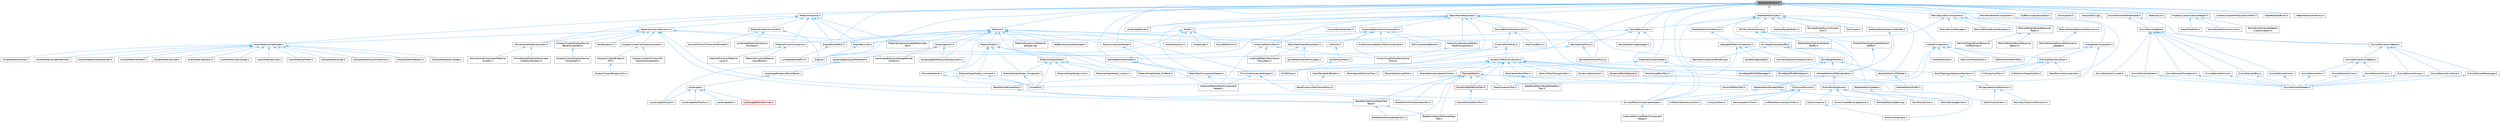 digraph "MaterialInterface.h"
{
 // INTERACTIVE_SVG=YES
 // LATEX_PDF_SIZE
  bgcolor="transparent";
  edge [fontname=Helvetica,fontsize=10,labelfontname=Helvetica,labelfontsize=10];
  node [fontname=Helvetica,fontsize=10,shape=box,height=0.2,width=0.4];
  Node1 [id="Node000001",label="MaterialInterface.h",height=0.2,width=0.4,color="gray40", fillcolor="grey60", style="filled", fontcolor="black",tooltip=" "];
  Node1 -> Node2 [id="edge1_Node000001_Node000002",dir="back",color="steelblue1",style="solid",tooltip=" "];
  Node2 [id="Node000002",label="AudioMaterialSlateTypes.h",height=0.2,width=0.4,color="grey40", fillcolor="white", style="filled",URL="$d3/d2d/AudioMaterialSlateTypes_8h.html",tooltip=" "];
  Node2 -> Node3 [id="edge2_Node000002_Node000003",dir="back",color="steelblue1",style="solid",tooltip=" "];
  Node3 [id="Node000003",label="AudioMaterialButton.h",height=0.2,width=0.4,color="grey40", fillcolor="white", style="filled",URL="$de/dca/AudioMaterialButton_8h.html",tooltip=" "];
  Node2 -> Node4 [id="edge3_Node000002_Node000004",dir="back",color="steelblue1",style="solid",tooltip=" "];
  Node4 [id="Node000004",label="AudioMaterialEnvelope.h",height=0.2,width=0.4,color="grey40", fillcolor="white", style="filled",URL="$d8/d42/AudioMaterialEnvelope_8h.html",tooltip=" "];
  Node2 -> Node5 [id="edge4_Node000002_Node000005",dir="back",color="steelblue1",style="solid",tooltip=" "];
  Node5 [id="Node000005",label="AudioMaterialKnob.h",height=0.2,width=0.4,color="grey40", fillcolor="white", style="filled",URL="$d1/d59/AudioMaterialKnob_8h.html",tooltip=" "];
  Node2 -> Node6 [id="edge5_Node000002_Node000006",dir="back",color="steelblue1",style="solid",tooltip=" "];
  Node6 [id="Node000006",label="AudioMaterialMeter.h",height=0.2,width=0.4,color="grey40", fillcolor="white", style="filled",URL="$d7/dc3/AudioMaterialMeter_8h.html",tooltip=" "];
  Node2 -> Node7 [id="edge6_Node000002_Node000007",dir="back",color="steelblue1",style="solid",tooltip=" "];
  Node7 [id="Node000007",label="AudioMaterialSlider.h",height=0.2,width=0.4,color="grey40", fillcolor="white", style="filled",URL="$de/db4/AudioMaterialSlider_8h.html",tooltip=" "];
  Node2 -> Node8 [id="edge7_Node000002_Node000008",dir="back",color="steelblue1",style="solid",tooltip=" "];
  Node8 [id="Node000008",label="AudioMaterialStyleContainers.h",height=0.2,width=0.4,color="grey40", fillcolor="white", style="filled",URL="$d2/d4e/AudioMaterialStyleContainers_8h.html",tooltip=" "];
  Node2 -> Node9 [id="edge8_Node000002_Node000009",dir="back",color="steelblue1",style="solid",tooltip=" "];
  Node9 [id="Node000009",label="SAudioMaterialButton.h",height=0.2,width=0.4,color="grey40", fillcolor="white", style="filled",URL="$d5/df6/SAudioMaterialButton_8h.html",tooltip=" "];
  Node2 -> Node10 [id="edge9_Node000002_Node000010",dir="back",color="steelblue1",style="solid",tooltip=" "];
  Node10 [id="Node000010",label="SAudioMaterialEnvelope.h",height=0.2,width=0.4,color="grey40", fillcolor="white", style="filled",URL="$d5/d2b/SAudioMaterialEnvelope_8h.html",tooltip=" "];
  Node2 -> Node11 [id="edge10_Node000002_Node000011",dir="back",color="steelblue1",style="solid",tooltip=" "];
  Node11 [id="Node000011",label="SAudioMaterialKnob.h",height=0.2,width=0.4,color="grey40", fillcolor="white", style="filled",URL="$d5/d68/SAudioMaterialKnob_8h.html",tooltip=" "];
  Node2 -> Node12 [id="edge11_Node000002_Node000012",dir="back",color="steelblue1",style="solid",tooltip=" "];
  Node12 [id="Node000012",label="SAudioMaterialLabeledKnob.h",height=0.2,width=0.4,color="grey40", fillcolor="white", style="filled",URL="$de/d2d/SAudioMaterialLabeledKnob_8h.html",tooltip=" "];
  Node2 -> Node13 [id="edge12_Node000002_Node000013",dir="back",color="steelblue1",style="solid",tooltip=" "];
  Node13 [id="Node000013",label="SAudioMaterialLabeledSlider.h",height=0.2,width=0.4,color="grey40", fillcolor="white", style="filled",URL="$d7/df2/SAudioMaterialLabeledSlider_8h.html",tooltip=" "];
  Node2 -> Node14 [id="edge13_Node000002_Node000014",dir="back",color="steelblue1",style="solid",tooltip=" "];
  Node14 [id="Node000014",label="SAudioMaterialMeter.h",height=0.2,width=0.4,color="grey40", fillcolor="white", style="filled",URL="$d9/da6/SAudioMaterialMeter_8h.html",tooltip=" "];
  Node2 -> Node15 [id="edge14_Node000002_Node000015",dir="back",color="steelblue1",style="solid",tooltip=" "];
  Node15 [id="Node000015",label="SAudioMaterialSlider.h",height=0.2,width=0.4,color="grey40", fillcolor="white", style="filled",URL="$d1/d37/SAudioMaterialSlider_8h.html",tooltip=" "];
  Node1 -> Node16 [id="edge15_Node000001_Node000016",dir="back",color="steelblue1",style="solid",tooltip=" "];
  Node16 [id="Node000016",label="BufferVisualizationData.h",height=0.2,width=0.4,color="grey40", fillcolor="white", style="filled",URL="$df/df1/BufferVisualizationData_8h.html",tooltip=" "];
  Node1 -> Node17 [id="edge16_Node000001_Node000017",dir="back",color="steelblue1",style="solid",tooltip=" "];
  Node17 [id="Node000017",label="Engine.h",height=0.2,width=0.4,color="grey40", fillcolor="white", style="filled",URL="$d1/d34/Public_2Engine_8h.html",tooltip=" "];
  Node1 -> Node18 [id="edge17_Node000001_Node000018",dir="back",color="steelblue1",style="solid",tooltip=" "];
  Node18 [id="Node000018",label="EngineSharedPCH.h",height=0.2,width=0.4,color="grey40", fillcolor="white", style="filled",URL="$dc/dbb/EngineSharedPCH_8h.html",tooltip=" "];
  Node18 -> Node19 [id="edge18_Node000018_Node000019",dir="back",color="steelblue1",style="solid",tooltip=" "];
  Node19 [id="Node000019",label="UnrealEdSharedPCH.h",height=0.2,width=0.4,color="grey40", fillcolor="white", style="filled",URL="$d1/de6/UnrealEdSharedPCH_8h.html",tooltip=" "];
  Node1 -> Node20 [id="edge19_Node000001_Node000020",dir="back",color="steelblue1",style="solid",tooltip=" "];
  Node20 [id="Node000020",label="FbxImporter.h",height=0.2,width=0.4,color="grey40", fillcolor="white", style="filled",URL="$d4/dfb/FbxImporter_8h.html",tooltip=" "];
  Node1 -> Node21 [id="edge20_Node000001_Node000021",dir="back",color="steelblue1",style="solid",tooltip=" "];
  Node21 [id="Node000021",label="FractureTool.cpp",height=0.2,width=0.4,color="grey40", fillcolor="white", style="filled",URL="$dc/d9a/FractureTool_8cpp.html",tooltip=" "];
  Node1 -> Node22 [id="edge21_Node000001_Node000022",dir="back",color="steelblue1",style="solid",tooltip=" "];
  Node22 [id="Node000022",label="GizmoElementRenderState.h",height=0.2,width=0.4,color="grey40", fillcolor="white", style="filled",URL="$dd/def/GizmoElementRenderState_8h.html",tooltip=" "];
  Node22 -> Node23 [id="edge22_Node000022_Node000023",dir="back",color="steelblue1",style="solid",tooltip=" "];
  Node23 [id="Node000023",label="GizmoElementBase.h",height=0.2,width=0.4,color="grey40", fillcolor="white", style="filled",URL="$d5/d19/GizmoElementBase_8h.html",tooltip=" "];
  Node23 -> Node24 [id="edge23_Node000023_Node000024",dir="back",color="steelblue1",style="solid",tooltip=" "];
  Node24 [id="Node000024",label="GizmoElementArrow.h",height=0.2,width=0.4,color="grey40", fillcolor="white", style="filled",URL="$df/d5b/GizmoElementArrow_8h.html",tooltip=" "];
  Node24 -> Node25 [id="edge24_Node000024_Node000025",dir="back",color="steelblue1",style="solid",tooltip=" "];
  Node25 [id="Node000025",label="GizmoElementShapes.h",height=0.2,width=0.4,color="grey40", fillcolor="white", style="filled",URL="$d9/d54/GizmoElementShapes_8h.html",tooltip=" "];
  Node23 -> Node26 [id="edge25_Node000023_Node000026",dir="back",color="steelblue1",style="solid",tooltip=" "];
  Node26 [id="Node000026",label="GizmoElementBox.h",height=0.2,width=0.4,color="grey40", fillcolor="white", style="filled",URL="$d6/d7f/GizmoElementBox_8h.html",tooltip=" "];
  Node26 -> Node25 [id="edge26_Node000026_Node000025",dir="back",color="steelblue1",style="solid",tooltip=" "];
  Node23 -> Node27 [id="edge27_Node000023_Node000027",dir="back",color="steelblue1",style="solid",tooltip=" "];
  Node27 [id="Node000027",label="GizmoElementCone.h",height=0.2,width=0.4,color="grey40", fillcolor="white", style="filled",URL="$dc/dca/GizmoElementCone_8h.html",tooltip=" "];
  Node27 -> Node25 [id="edge28_Node000027_Node000025",dir="back",color="steelblue1",style="solid",tooltip=" "];
  Node23 -> Node28 [id="edge29_Node000023_Node000028",dir="back",color="steelblue1",style="solid",tooltip=" "];
  Node28 [id="Node000028",label="GizmoElementCylinder.h",height=0.2,width=0.4,color="grey40", fillcolor="white", style="filled",URL="$da/dff/GizmoElementCylinder_8h.html",tooltip=" "];
  Node28 -> Node25 [id="edge30_Node000028_Node000025",dir="back",color="steelblue1",style="solid",tooltip=" "];
  Node23 -> Node29 [id="edge31_Node000023_Node000029",dir="back",color="steelblue1",style="solid",tooltip=" "];
  Node29 [id="Node000029",label="GizmoElementLineBase.h",height=0.2,width=0.4,color="grey40", fillcolor="white", style="filled",URL="$d4/d1b/GizmoElementLineBase_8h.html",tooltip=" "];
  Node29 -> Node30 [id="edge32_Node000029_Node000030",dir="back",color="steelblue1",style="solid",tooltip=" "];
  Node30 [id="Node000030",label="GizmoElementCircleBase.h",height=0.2,width=0.4,color="grey40", fillcolor="white", style="filled",URL="$d5/d29/GizmoElementCircleBase_8h.html",tooltip=" "];
  Node30 -> Node31 [id="edge33_Node000030_Node000031",dir="back",color="steelblue1",style="solid",tooltip=" "];
  Node31 [id="Node000031",label="GizmoElementArc.h",height=0.2,width=0.4,color="grey40", fillcolor="white", style="filled",URL="$dc/dda/GizmoElementArc_8h.html",tooltip=" "];
  Node31 -> Node25 [id="edge34_Node000031_Node000025",dir="back",color="steelblue1",style="solid",tooltip=" "];
  Node30 -> Node32 [id="edge35_Node000030_Node000032",dir="back",color="steelblue1",style="solid",tooltip=" "];
  Node32 [id="Node000032",label="GizmoElementCircle.h",height=0.2,width=0.4,color="grey40", fillcolor="white", style="filled",URL="$dd/dd8/GizmoElementCircle_8h.html",tooltip=" "];
  Node32 -> Node25 [id="edge36_Node000032_Node000025",dir="back",color="steelblue1",style="solid",tooltip=" "];
  Node30 -> Node33 [id="edge37_Node000030_Node000033",dir="back",color="steelblue1",style="solid",tooltip=" "];
  Node33 [id="Node000033",label="GizmoElementTorus.h",height=0.2,width=0.4,color="grey40", fillcolor="white", style="filled",URL="$df/d72/GizmoElementTorus_8h.html",tooltip=" "];
  Node33 -> Node25 [id="edge38_Node000033_Node000025",dir="back",color="steelblue1",style="solid",tooltip=" "];
  Node29 -> Node34 [id="edge39_Node000029_Node000034",dir="back",color="steelblue1",style="solid",tooltip=" "];
  Node34 [id="Node000034",label="GizmoElementGroup.h",height=0.2,width=0.4,color="grey40", fillcolor="white", style="filled",URL="$df/d24/GizmoElementGroup_8h.html",tooltip=" "];
  Node34 -> Node25 [id="edge40_Node000034_Node000025",dir="back",color="steelblue1",style="solid",tooltip=" "];
  Node29 -> Node35 [id="edge41_Node000029_Node000035",dir="back",color="steelblue1",style="solid",tooltip=" "];
  Node35 [id="Node000035",label="GizmoElementLineStrip.h",height=0.2,width=0.4,color="grey40", fillcolor="white", style="filled",URL="$d8/dca/GizmoElementLineStrip_8h.html",tooltip=" "];
  Node35 -> Node25 [id="edge42_Node000035_Node000025",dir="back",color="steelblue1",style="solid",tooltip=" "];
  Node29 -> Node36 [id="edge43_Node000029_Node000036",dir="back",color="steelblue1",style="solid",tooltip=" "];
  Node36 [id="Node000036",label="GizmoElementRectangle.h",height=0.2,width=0.4,color="grey40", fillcolor="white", style="filled",URL="$de/d3f/GizmoElementRectangle_8h.html",tooltip=" "];
  Node36 -> Node25 [id="edge44_Node000036_Node000025",dir="back",color="steelblue1",style="solid",tooltip=" "];
  Node23 -> Node37 [id="edge45_Node000023_Node000037",dir="back",color="steelblue1",style="solid",tooltip=" "];
  Node37 [id="Node000037",label="GizmoElementSphere.h",height=0.2,width=0.4,color="grey40", fillcolor="white", style="filled",URL="$df/d53/GizmoElementSphere_8h.html",tooltip=" "];
  Node37 -> Node25 [id="edge46_Node000037_Node000025",dir="back",color="steelblue1",style="solid",tooltip=" "];
  Node23 -> Node38 [id="edge47_Node000023_Node000038",dir="back",color="steelblue1",style="solid",tooltip=" "];
  Node38 [id="Node000038",label="GizmoElementTriangleList.h",height=0.2,width=0.4,color="grey40", fillcolor="white", style="filled",URL="$dc/dc3/GizmoElementTriangleList_8h.html",tooltip=" "];
  Node38 -> Node25 [id="edge48_Node000038_Node000025",dir="back",color="steelblue1",style="solid",tooltip=" "];
  Node22 -> Node29 [id="edge49_Node000022_Node000029",dir="back",color="steelblue1",style="solid",tooltip=" "];
  Node1 -> Node39 [id="edge50_Node000001_Node000039",dir="back",color="steelblue1",style="solid",tooltip=" "];
  Node39 [id="Node000039",label="LandscapeRender.h",height=0.2,width=0.4,color="grey40", fillcolor="white", style="filled",URL="$df/d67/LandscapeRender_8h.html",tooltip=" "];
  Node1 -> Node40 [id="edge51_Node000001_Node000040",dir="back",color="steelblue1",style="solid",tooltip=" "];
  Node40 [id="Node000040",label="LineSetComponent.h",height=0.2,width=0.4,color="grey40", fillcolor="white", style="filled",URL="$d7/d6b/LineSetComponent_8h.html",tooltip=" "];
  Node40 -> Node41 [id="edge52_Node000040_Node000041",dir="back",color="steelblue1",style="solid",tooltip=" "];
  Node41 [id="Node000041",label="CSGMeshesTool.h",height=0.2,width=0.4,color="grey40", fillcolor="white", style="filled",URL="$db/dd1/CSGMeshesTool_8h.html",tooltip=" "];
  Node40 -> Node42 [id="edge53_Node000040_Node000042",dir="back",color="steelblue1",style="solid",tooltip=" "];
  Node42 [id="Node000042",label="CutMeshWithMeshTool.h",height=0.2,width=0.4,color="grey40", fillcolor="white", style="filled",URL="$d2/d2c/CutMeshWithMeshTool_8h.html",tooltip=" "];
  Node40 -> Node43 [id="edge54_Node000040_Node000043",dir="back",color="steelblue1",style="solid",tooltip=" "];
  Node43 [id="Node000043",label="MeshInspectorTool.h",height=0.2,width=0.4,color="grey40", fillcolor="white", style="filled",URL="$de/da1/MeshInspectorTool_8h.html",tooltip=" "];
  Node40 -> Node44 [id="edge55_Node000040_Node000044",dir="back",color="steelblue1",style="solid",tooltip=" "];
  Node44 [id="Node000044",label="PreviewGeometryActor.h",height=0.2,width=0.4,color="grey40", fillcolor="white", style="filled",URL="$d3/d38/PreviewGeometryActor_8h.html",tooltip=" "];
  Node44 -> Node45 [id="edge56_Node000044_Node000045",dir="back",color="steelblue1",style="solid",tooltip=" "];
  Node45 [id="Node000045",label="MeshElementsVisualizer.h",height=0.2,width=0.4,color="grey40", fillcolor="white", style="filled",URL="$d9/d01/MeshElementsVisualizer_8h.html",tooltip=" "];
  Node44 -> Node46 [id="edge57_Node000044_Node000046",dir="back",color="steelblue1",style="solid",tooltip=" "];
  Node46 [id="Node000046",label="MeshTopologySelectionMechanic.h",height=0.2,width=0.4,color="grey40", fillcolor="white", style="filled",URL="$d5/d15/MeshTopologySelectionMechanic_8h.html",tooltip=" "];
  Node46 -> Node47 [id="edge58_Node000046_Node000047",dir="back",color="steelblue1",style="solid",tooltip=" "];
  Node47 [id="Node000047",label="PolygonSelectionMechanic.h",height=0.2,width=0.4,color="grey40", fillcolor="white", style="filled",URL="$da/dff/PolygonSelectionMechanic_8h.html",tooltip=" "];
  Node47 -> Node48 [id="edge59_Node000047_Node000048",dir="back",color="steelblue1",style="solid",tooltip=" "];
  Node48 [id="Node000048",label="BoundarySelectionMechanic.h",height=0.2,width=0.4,color="grey40", fillcolor="white", style="filled",URL="$d8/dd6/BoundarySelectionMechanic_8h.html",tooltip=" "];
  Node47 -> Node49 [id="edge60_Node000047_Node000049",dir="back",color="steelblue1",style="solid",tooltip=" "];
  Node49 [id="Node000049",label="EditUVIslandsTool.h",height=0.2,width=0.4,color="grey40", fillcolor="white", style="filled",URL="$d0/de4/EditUVIslandsTool_8h.html",tooltip=" "];
  Node44 -> Node50 [id="edge61_Node000044_Node000050",dir="back",color="steelblue1",style="solid",tooltip=" "];
  Node50 [id="Node000050",label="UVEditorUVSnapshotTool.h",height=0.2,width=0.4,color="grey40", fillcolor="white", style="filled",URL="$d4/dd6/UVEditorUVSnapshotTool_8h.html",tooltip=" "];
  Node44 -> Node51 [id="edge62_Node000044_Node000051",dir="back",color="steelblue1",style="solid",tooltip=" "];
  Node51 [id="Node000051",label="UVProjectionTool.h",height=0.2,width=0.4,color="grey40", fillcolor="white", style="filled",URL="$d5/d4f/UVProjectionTool_8h.html",tooltip=" "];
  Node40 -> Node52 [id="edge63_Node000040_Node000052",dir="back",color="steelblue1",style="solid",tooltip=" "];
  Node52 [id="Node000052",label="SelfUnionMeshesTool.h",height=0.2,width=0.4,color="grey40", fillcolor="white", style="filled",URL="$dc/dad/SelfUnionMeshesTool_8h.html",tooltip=" "];
  Node40 -> Node53 [id="edge64_Node000040_Node000053",dir="back",color="steelblue1",style="solid",tooltip=" "];
  Node53 [id="Node000053",label="VolumeToMeshTool.h",height=0.2,width=0.4,color="grey40", fillcolor="white", style="filled",URL="$de/d64/VolumeToMeshTool_8h.html",tooltip=" "];
  Node1 -> Node54 [id="edge65_Node000001_Node000054",dir="back",color="steelblue1",style="solid",tooltip=" "];
  Node54 [id="Node000054",label="Material.h",height=0.2,width=0.4,color="grey40", fillcolor="white", style="filled",URL="$df/d12/Material_8h.html",tooltip=" "];
  Node54 -> Node55 [id="edge66_Node000054_Node000055",dir="back",color="steelblue1",style="solid",tooltip=" "];
  Node55 [id="Node000055",label="EngineMinimal.h",height=0.2,width=0.4,color="grey40", fillcolor="white", style="filled",URL="$d0/d2c/EngineMinimal_8h.html",tooltip=" "];
  Node55 -> Node17 [id="edge67_Node000055_Node000017",dir="back",color="steelblue1",style="solid",tooltip=" "];
  Node54 -> Node18 [id="edge68_Node000054_Node000018",dir="back",color="steelblue1",style="solid",tooltip=" "];
  Node54 -> Node56 [id="edge69_Node000054_Node000056",dir="back",color="steelblue1",style="solid",tooltip=" "];
  Node56 [id="Node000056",label="InstancedStaticMesh.h",height=0.2,width=0.4,color="grey40", fillcolor="white", style="filled",URL="$dd/d89/InstancedStaticMesh_8h.html",tooltip=" "];
  Node56 -> Node57 [id="edge70_Node000056_Node000057",dir="back",color="steelblue1",style="solid",tooltip=" "];
  Node57 [id="Node000057",label="HierarchicalStaticMeshScene\lProxy.h",height=0.2,width=0.4,color="grey40", fillcolor="white", style="filled",URL="$d3/d4d/HierarchicalStaticMeshSceneProxy_8h.html",tooltip=" "];
  Node56 -> Node58 [id="edge71_Node000056_Node000058",dir="back",color="steelblue1",style="solid",tooltip=" "];
  Node58 [id="Node000058",label="InstancedStaticMeshComponent\lHelper.h",height=0.2,width=0.4,color="grey40", fillcolor="white", style="filled",URL="$dc/dc7/InstancedStaticMeshComponentHelper_8h.html",tooltip=" "];
  Node56 -> Node59 [id="edge72_Node000056_Node000059",dir="back",color="steelblue1",style="solid",tooltip=" "];
  Node59 [id="Node000059",label="InstancedStaticMeshScene\lProxyDesc.h",height=0.2,width=0.4,color="grey40", fillcolor="white", style="filled",URL="$db/dcf/InstancedStaticMeshSceneProxyDesc_8h.html",tooltip=" "];
  Node54 -> Node60 [id="edge73_Node000054_Node000060",dir="back",color="steelblue1",style="solid",tooltip=" "];
  Node60 [id="Node000060",label="LandscapeEditResourcesSubsystem.h",height=0.2,width=0.4,color="grey40", fillcolor="white", style="filled",URL="$db/d28/LandscapeEditResourcesSubsystem_8h.html",tooltip=" "];
  Node54 -> Node61 [id="edge74_Node000054_Node000061",dir="back",color="steelblue1",style="solid",tooltip=" "];
  Node61 [id="Node000061",label="LandscapeUtils.h",height=0.2,width=0.4,color="grey40", fillcolor="white", style="filled",URL="$d0/dc0/LandscapeUtils_8h.html",tooltip=" "];
  Node61 -> Node62 [id="edge75_Node000061_Node000062",dir="back",color="steelblue1",style="solid",tooltip=" "];
  Node62 [id="Node000062",label="LandscapeEditLayerMergeRender\lContext.h",height=0.2,width=0.4,color="grey40", fillcolor="white", style="filled",URL="$d1/d40/LandscapeEditLayerMergeRenderContext_8h.html",tooltip=" "];
  Node61 -> Node63 [id="edge76_Node000061_Node000063",dir="back",color="steelblue1",style="solid",tooltip=" "];
  Node63 [id="Node000063",label="LandscapeEditLayerRenderer.h",height=0.2,width=0.4,color="grey40", fillcolor="white", style="filled",URL="$d4/ddf/LandscapeEditLayerRenderer_8h.html",tooltip=" "];
  Node63 -> Node64 [id="edge77_Node000063_Node000064",dir="back",color="steelblue1",style="solid",tooltip=" "];
  Node64 [id="Node000064",label="LandscapeBlueprintBrushBase.h",height=0.2,width=0.4,color="grey40", fillcolor="white", style="filled",URL="$d5/de5/LandscapeBlueprintBrushBase_8h.html",tooltip=" "];
  Node64 -> Node65 [id="edge78_Node000064_Node000065",dir="back",color="steelblue1",style="solid",tooltip=" "];
  Node65 [id="Node000065",label="Landscape.h",height=0.2,width=0.4,color="grey40", fillcolor="white", style="filled",URL="$d5/dd6/Landscape_8h.html",tooltip=" "];
  Node65 -> Node66 [id="edge79_Node000065_Node000066",dir="back",color="steelblue1",style="solid",tooltip=" "];
  Node66 [id="Node000066",label="LandscapeEdit.h",height=0.2,width=0.4,color="grey40", fillcolor="white", style="filled",URL="$df/d61/LandscapeEdit_8h.html",tooltip=" "];
  Node65 -> Node67 [id="edge80_Node000065_Node000067",dir="back",color="steelblue1",style="solid",tooltip=" "];
  Node67 [id="Node000067",label="LandscapeEditLayer.h",height=0.2,width=0.4,color="grey40", fillcolor="white", style="filled",URL="$d2/d34/LandscapeEditLayer_8h.html",tooltip=" "];
  Node65 -> Node68 [id="edge81_Node000065_Node000068",dir="back",color="steelblue1",style="solid",tooltip=" "];
  Node68 [id="Node000068",label="LandscapeEditorServices.h",height=0.2,width=0.4,color="red", fillcolor="#FFF0F0", style="filled",URL="$d0/de9/LandscapeEditorServices_8h.html",tooltip=" "];
  Node65 -> Node70 [id="edge82_Node000065_Node000070",dir="back",color="steelblue1",style="solid",tooltip=" "];
  Node70 [id="Node000070",label="LandscapeNotification.h",height=0.2,width=0.4,color="grey40", fillcolor="white", style="filled",URL="$d7/de3/LandscapeNotification_8h.html",tooltip=" "];
  Node63 -> Node67 [id="edge83_Node000063_Node000067",dir="back",color="steelblue1",style="solid",tooltip=" "];
  Node61 -> Node60 [id="edge84_Node000061_Node000060",dir="back",color="steelblue1",style="solid",tooltip=" "];
  Node54 -> Node71 [id="edge85_Node000054_Node000071",dir="back",color="steelblue1",style="solid",tooltip=" "];
  Node71 [id="Node000071",label="MaterialExpressionMaterial\lSample.cpp",height=0.2,width=0.4,color="grey40", fillcolor="white", style="filled",URL="$d0/dbd/MaterialExpressionMaterialSample_8cpp.html",tooltip=" "];
  Node54 -> Node72 [id="edge86_Node000054_Node000072",dir="back",color="steelblue1",style="solid",tooltip=" "];
  Node72 [id="Node000072",label="MaterialFunctionInstance.h",height=0.2,width=0.4,color="grey40", fillcolor="white", style="filled",URL="$dd/d09/MaterialFunctionInstance_8h.html",tooltip=" "];
  Node72 -> Node73 [id="edge87_Node000072_Node000073",dir="back",color="steelblue1",style="solid",tooltip=" "];
  Node73 [id="Node000073",label="MaterialFunctionMaterial\lLayer.h",height=0.2,width=0.4,color="grey40", fillcolor="white", style="filled",URL="$d5/db3/MaterialFunctionMaterialLayer_8h.html",tooltip=" "];
  Node72 -> Node74 [id="edge88_Node000072_Node000074",dir="back",color="steelblue1",style="solid",tooltip=" "];
  Node74 [id="Node000074",label="MaterialFunctionMaterial\lLayerBlend.h",height=0.2,width=0.4,color="grey40", fillcolor="white", style="filled",URL="$d9/d8a/MaterialFunctionMaterialLayerBlend_8h.html",tooltip=" "];
  Node54 -> Node75 [id="edge89_Node000054_Node000075",dir="back",color="steelblue1",style="solid",tooltip=" "];
  Node75 [id="Node000075",label="MaterialGraph.h",height=0.2,width=0.4,color="grey40", fillcolor="white", style="filled",URL="$dd/d8d/MaterialGraph_8h.html",tooltip=" "];
  Node75 -> Node76 [id="edge90_Node000075_Node000076",dir="back",color="steelblue1",style="solid",tooltip=" "];
  Node76 [id="Node000076",label="MaterialGraphNode.h",height=0.2,width=0.4,color="grey40", fillcolor="white", style="filled",URL="$d7/d89/MaterialGraphNode_8h.html",tooltip=" "];
  Node76 -> Node77 [id="edge91_Node000076_Node000077",dir="back",color="steelblue1",style="solid",tooltip=" "];
  Node77 [id="Node000077",label="MaterialGraphNode_Composite.h",height=0.2,width=0.4,color="grey40", fillcolor="white", style="filled",URL="$d0/d2a/MaterialGraphNode__Composite_8h.html",tooltip=" "];
  Node77 -> Node78 [id="edge92_Node000077_Node000078",dir="back",color="steelblue1",style="solid",tooltip=" "];
  Node78 [id="Node000078",label="UnrealEd.h",height=0.2,width=0.4,color="grey40", fillcolor="white", style="filled",URL="$d2/d5f/UnrealEd_8h.html",tooltip=" "];
  Node76 -> Node79 [id="edge93_Node000076_Node000079",dir="back",color="steelblue1",style="solid",tooltip=" "];
  Node79 [id="Node000079",label="MaterialGraphNode_Custom.h",height=0.2,width=0.4,color="grey40", fillcolor="white", style="filled",URL="$d5/d6c/MaterialGraphNode__Custom_8h.html",tooltip=" "];
  Node76 -> Node80 [id="edge94_Node000076_Node000080",dir="back",color="steelblue1",style="solid",tooltip=" "];
  Node80 [id="Node000080",label="MaterialGraphNode_Knot.h",height=0.2,width=0.4,color="grey40", fillcolor="white", style="filled",URL="$d0/dfe/MaterialGraphNode__Knot_8h.html",tooltip=" "];
  Node76 -> Node81 [id="edge95_Node000076_Node000081",dir="back",color="steelblue1",style="solid",tooltip=" "];
  Node81 [id="Node000081",label="MaterialGraphNode_PinBase.h",height=0.2,width=0.4,color="grey40", fillcolor="white", style="filled",URL="$d5/dda/MaterialGraphNode__PinBase_8h.html",tooltip=" "];
  Node76 -> Node78 [id="edge96_Node000076_Node000078",dir="back",color="steelblue1",style="solid",tooltip=" "];
  Node75 -> Node82 [id="edge97_Node000075_Node000082",dir="back",color="steelblue1",style="solid",tooltip=" "];
  Node82 [id="Node000082",label="MaterialGraphNode_Comment.h",height=0.2,width=0.4,color="grey40", fillcolor="white", style="filled",URL="$da/db6/MaterialGraphNode__Comment_8h.html",tooltip=" "];
  Node82 -> Node78 [id="edge98_Node000082_Node000078",dir="back",color="steelblue1",style="solid",tooltip=" "];
  Node75 -> Node77 [id="edge99_Node000075_Node000077",dir="back",color="steelblue1",style="solid",tooltip=" "];
  Node75 -> Node79 [id="edge100_Node000075_Node000079",dir="back",color="steelblue1",style="solid",tooltip=" "];
  Node75 -> Node81 [id="edge101_Node000075_Node000081",dir="back",color="steelblue1",style="solid",tooltip=" "];
  Node75 -> Node78 [id="edge102_Node000075_Node000078",dir="back",color="steelblue1",style="solid",tooltip=" "];
  Node54 -> Node83 [id="edge103_Node000054_Node000083",dir="back",color="steelblue1",style="solid",tooltip=" "];
  Node83 [id="Node000083",label="MaterialInstanceUpdateParameter\lSet.h",height=0.2,width=0.4,color="grey40", fillcolor="white", style="filled",URL="$dd/df7/MaterialInstanceUpdateParameterSet_8h.html",tooltip=" "];
  Node54 -> Node84 [id="edge104_Node000054_Node000084",dir="back",color="steelblue1",style="solid",tooltip=" "];
  Node84 [id="Node000084",label="MeshComponentHelper.h",height=0.2,width=0.4,color="grey40", fillcolor="white", style="filled",URL="$d3/de8/MeshComponentHelper_8h.html",tooltip=" "];
  Node84 -> Node85 [id="edge105_Node000084_Node000085",dir="back",color="steelblue1",style="solid",tooltip=" "];
  Node85 [id="Node000085",label="StaticMeshComponentHelper.h",height=0.2,width=0.4,color="grey40", fillcolor="white", style="filled",URL="$dc/dc1/StaticMeshComponentHelper_8h.html",tooltip=" "];
  Node85 -> Node58 [id="edge106_Node000085_Node000058",dir="back",color="steelblue1",style="solid",tooltip=" "];
  Node54 -> Node86 [id="edge107_Node000054_Node000086",dir="back",color="steelblue1",style="solid",tooltip=" "];
  Node86 [id="Node000086",label="NaniteResourcesHelper.h",height=0.2,width=0.4,color="grey40", fillcolor="white", style="filled",URL="$dc/d48/NaniteResourcesHelper_8h.html",tooltip=" "];
  Node86 -> Node58 [id="edge108_Node000086_Node000058",dir="back",color="steelblue1",style="solid",tooltip=" "];
  Node86 -> Node86 [id="edge109_Node000086_Node000086",dir="back",color="steelblue1",style="solid",tooltip=" "];
  Node86 -> Node85 [id="edge110_Node000086_Node000085",dir="back",color="steelblue1",style="solid",tooltip=" "];
  Node54 -> Node87 [id="edge111_Node000054_Node000087",dir="back",color="steelblue1",style="solid",tooltip=" "];
  Node87 [id="Node000087",label="PreviewMaterial.h",height=0.2,width=0.4,color="grey40", fillcolor="white", style="filled",URL="$d4/de3/PreviewMaterial_8h.html",tooltip=" "];
  Node87 -> Node78 [id="edge112_Node000087_Node000078",dir="back",color="steelblue1",style="solid",tooltip=" "];
  Node54 -> Node88 [id="edge113_Node000054_Node000088",dir="back",color="steelblue1",style="solid",tooltip=" "];
  Node88 [id="Node000088",label="PrimitiveComponentHelper.h",height=0.2,width=0.4,color="grey40", fillcolor="white", style="filled",URL="$d1/d08/PrimitiveComponentHelper_8h.html",tooltip=" "];
  Node88 -> Node58 [id="edge114_Node000088_Node000058",dir="back",color="steelblue1",style="solid",tooltip=" "];
  Node88 -> Node89 [id="edge115_Node000088_Node000089",dir="back",color="steelblue1",style="solid",tooltip=" "];
  Node89 [id="Node000089",label="SkinnedMeshComponentHelper.h",height=0.2,width=0.4,color="grey40", fillcolor="white", style="filled",URL="$db/d81/SkinnedMeshComponentHelper_8h.html",tooltip=" "];
  Node89 -> Node90 [id="edge116_Node000089_Node000090",dir="back",color="steelblue1",style="solid",tooltip=" "];
  Node90 [id="Node000090",label="InstancedSkinnedMeshComponent\lHelper.h",height=0.2,width=0.4,color="grey40", fillcolor="white", style="filled",URL="$d1/d86/InstancedSkinnedMeshComponentHelper_8h.html",tooltip=" "];
  Node54 -> Node91 [id="edge117_Node000054_Node000091",dir="back",color="steelblue1",style="solid",tooltip=" "];
  Node91 [id="Node000091",label="StaticMeshSceneProxyDesc.h",height=0.2,width=0.4,color="grey40", fillcolor="white", style="filled",URL="$d0/d31/StaticMeshSceneProxyDesc_8h.html",tooltip=" "];
  Node91 -> Node59 [id="edge118_Node000091_Node000059",dir="back",color="steelblue1",style="solid",tooltip=" "];
  Node91 -> Node92 [id="edge119_Node000091_Node000092",dir="back",color="steelblue1",style="solid",tooltip=" "];
  Node92 [id="Node000092",label="SplineMeshSceneProxyDesc.h",height=0.2,width=0.4,color="grey40", fillcolor="white", style="filled",URL="$db/d1b/SplineMeshSceneProxyDesc_8h.html",tooltip=" "];
  Node54 -> Node93 [id="edge120_Node000054_Node000093",dir="back",color="steelblue1",style="solid",tooltip=" "];
  Node93 [id="Node000093",label="WebBrowserAssetManager.h",height=0.2,width=0.4,color="grey40", fillcolor="white", style="filled",URL="$db/d79/WebBrowserAssetManager_8h.html",tooltip=" "];
  Node1 -> Node94 [id="edge121_Node000001_Node000094",dir="back",color="steelblue1",style="solid",tooltip=" "];
  Node94 [id="Node000094",label="MaterialInstance.h",height=0.2,width=0.4,color="grey40", fillcolor="white", style="filled",URL="$d7/d9c/MaterialInstance_8h.html",tooltip=" "];
  Node94 -> Node55 [id="edge122_Node000094_Node000055",dir="back",color="steelblue1",style="solid",tooltip=" "];
  Node94 -> Node18 [id="edge123_Node000094_Node000018",dir="back",color="steelblue1",style="solid",tooltip=" "];
  Node94 -> Node72 [id="edge124_Node000094_Node000072",dir="back",color="steelblue1",style="solid",tooltip=" "];
  Node94 -> Node95 [id="edge125_Node000094_Node000095",dir="back",color="steelblue1",style="solid",tooltip=" "];
  Node95 [id="Node000095",label="MaterialInstanceConstant.h",height=0.2,width=0.4,color="grey40", fillcolor="white", style="filled",URL="$d5/da5/MaterialInstanceConstant_8h.html",tooltip=" "];
  Node95 -> Node17 [id="edge126_Node000095_Node000017",dir="back",color="steelblue1",style="solid",tooltip=" "];
  Node95 -> Node96 [id="edge127_Node000095_Node000096",dir="back",color="steelblue1",style="solid",tooltip=" "];
  Node96 [id="Node000096",label="LandscapeMaterialInstance\lConstant.h",height=0.2,width=0.4,color="grey40", fillcolor="white", style="filled",URL="$d5/d42/LandscapeMaterialInstanceConstant_8h.html",tooltip=" "];
  Node95 -> Node97 [id="edge128_Node000095_Node000097",dir="back",color="steelblue1",style="solid",tooltip=" "];
  Node97 [id="Node000097",label="VolumeTextureThumbnailRenderer.h",height=0.2,width=0.4,color="grey40", fillcolor="white", style="filled",URL="$df/df9/VolumeTextureThumbnailRenderer_8h.html",tooltip=" "];
  Node94 -> Node98 [id="edge129_Node000094_Node000098",dir="back",color="steelblue1",style="solid",tooltip=" "];
  Node98 [id="Node000098",label="MaterialInstanceDynamic.h",height=0.2,width=0.4,color="grey40", fillcolor="white", style="filled",URL="$dc/df3/MaterialInstanceDynamic_8h.html",tooltip=" "];
  Node98 -> Node2 [id="edge130_Node000098_Node000002",dir="back",color="steelblue1",style="solid",tooltip=" "];
  Node98 -> Node99 [id="edge131_Node000098_Node000099",dir="back",color="steelblue1",style="solid",tooltip=" "];
  Node99 [id="Node000099",label="BakeMeshAttributeMapsTool\lBase.h",height=0.2,width=0.4,color="grey40", fillcolor="white", style="filled",URL="$dc/d68/BakeMeshAttributeMapsToolBase_8h.html",tooltip=" "];
  Node99 -> Node100 [id="edge132_Node000099_Node000100",dir="back",color="steelblue1",style="solid",tooltip=" "];
  Node100 [id="Node000100",label="BakeMeshAttributeMapsTool.h",height=0.2,width=0.4,color="grey40", fillcolor="white", style="filled",URL="$d8/d14/BakeMeshAttributeMapsTool_8h.html",tooltip=" "];
  Node99 -> Node101 [id="edge133_Node000099_Node000101",dir="back",color="steelblue1",style="solid",tooltip=" "];
  Node101 [id="Node000101",label="BakeMultiMeshAttributeMaps\lTool.h",height=0.2,width=0.4,color="grey40", fillcolor="white", style="filled",URL="$d7/d65/BakeMultiMeshAttributeMapsTool_8h.html",tooltip=" "];
  Node98 -> Node102 [id="edge134_Node000098_Node000102",dir="back",color="steelblue1",style="solid",tooltip=" "];
  Node102 [id="Node000102",label="BakeMeshAttributeTool.h",height=0.2,width=0.4,color="grey40", fillcolor="white", style="filled",URL="$d0/d82/BakeMeshAttributeTool_8h.html",tooltip=" "];
  Node102 -> Node99 [id="edge135_Node000102_Node000099",dir="back",color="steelblue1",style="solid",tooltip=" "];
  Node102 -> Node103 [id="edge136_Node000102_Node000103",dir="back",color="steelblue1",style="solid",tooltip=" "];
  Node103 [id="Node000103",label="BakeMeshAttributeVertexTool.h",height=0.2,width=0.4,color="grey40", fillcolor="white", style="filled",URL="$d6/d76/BakeMeshAttributeVertexTool_8h.html",tooltip=" "];
  Node98 -> Node104 [id="edge137_Node000098_Node000104",dir="back",color="steelblue1",style="solid",tooltip=" "];
  Node104 [id="Node000104",label="DisplayClusterCameraComponent.h",height=0.2,width=0.4,color="grey40", fillcolor="white", style="filled",URL="$dd/d6b/DisplayClusterCameraComponent_8h.html",tooltip=" "];
  Node104 -> Node105 [id="edge138_Node000104_Node000105",dir="back",color="steelblue1",style="solid",tooltip=" "];
  Node105 [id="Node000105",label="DisplayClusterInFrustumFit\lCameraComponent.h",height=0.2,width=0.4,color="grey40", fillcolor="white", style="filled",URL="$d5/d53/DisplayClusterInFrustumFitCameraComponent_8h.html",tooltip=" "];
  Node104 -> Node106 [id="edge139_Node000104_Node000106",dir="back",color="steelblue1",style="solid",tooltip=" "];
  Node106 [id="Node000106",label="IDisplayClusterBlueprint\lAPI.h",height=0.2,width=0.4,color="grey40", fillcolor="white", style="filled",URL="$d6/dd6/IDisplayClusterBlueprintAPI_8h.html",tooltip=" "];
  Node106 -> Node107 [id="edge140_Node000106_Node000107",dir="back",color="steelblue1",style="solid",tooltip=" "];
  Node107 [id="Node000107",label="DisplayClusterBlueprintLib.h",height=0.2,width=0.4,color="grey40", fillcolor="white", style="filled",URL="$d9/d13/DisplayClusterBlueprintLib_8h.html",tooltip=" "];
  Node98 -> Node108 [id="edge141_Node000098_Node000108",dir="back",color="steelblue1",style="solid",tooltip=" "];
  Node108 [id="Node000108",label="DisplayClusterDisplayDevice\lBaseComponent.h",height=0.2,width=0.4,color="grey40", fillcolor="white", style="filled",URL="$d6/d67/DisplayClusterDisplayDeviceBaseComponent_8h.html",tooltip=" "];
  Node108 -> Node109 [id="edge142_Node000108_Node000109",dir="back",color="steelblue1",style="solid",tooltip=" "];
  Node109 [id="Node000109",label="DisplayClusterDisplayDevice\lComponent.h",height=0.2,width=0.4,color="grey40", fillcolor="white", style="filled",URL="$db/d86/DisplayClusterDisplayDeviceComponent_8h.html",tooltip=" "];
  Node98 -> Node55 [id="edge143_Node000098_Node000055",dir="back",color="steelblue1",style="solid",tooltip=" "];
  Node98 -> Node18 [id="edge144_Node000098_Node000018",dir="back",color="steelblue1",style="solid",tooltip=" "];
  Node98 -> Node110 [id="edge145_Node000098_Node000110",dir="back",color="steelblue1",style="solid",tooltip=" "];
  Node110 [id="Node000110",label="MovieSceneMaterialSystem.h",height=0.2,width=0.4,color="grey40", fillcolor="white", style="filled",URL="$d2/d2f/MovieSceneMaterialSystem_8h.html",tooltip=" "];
  Node110 -> Node111 [id="edge146_Node000110_Node000111",dir="back",color="steelblue1",style="solid",tooltip=" "];
  Node111 [id="Node000111",label="MovieSceneComponentMaterial\lSystem.h",height=0.2,width=0.4,color="grey40", fillcolor="white", style="filled",URL="$d7/d7c/MovieSceneComponentMaterialSystem_8h.html",tooltip=" "];
  Node110 -> Node112 [id="edge147_Node000110_Node000112",dir="back",color="steelblue1",style="solid",tooltip=" "];
  Node112 [id="Node000112",label="MovieSceneMaterialParameter\lCollectionSystem.h",height=0.2,width=0.4,color="grey40", fillcolor="white", style="filled",URL="$d4/d18/MovieSceneMaterialParameterCollectionSystem_8h.html",tooltip=" "];
  Node98 -> Node113 [id="edge148_Node000098_Node000113",dir="back",color="steelblue1",style="solid",tooltip=" "];
  Node113 [id="Node000113",label="ToolSetupUtil.h",height=0.2,width=0.4,color="grey40", fillcolor="white", style="filled",URL="$d1/d7f/ToolSetupUtil_8h.html",tooltip=" "];
  Node94 -> Node83 [id="edge149_Node000094_Node000083",dir="back",color="steelblue1",style="solid",tooltip=" "];
  Node94 -> Node110 [id="edge150_Node000094_Node000110",dir="back",color="steelblue1",style="solid",tooltip=" "];
  Node1 -> Node114 [id="edge151_Node000001_Node000114",dir="back",color="steelblue1",style="solid",tooltip=" "];
  Node114 [id="Node000114",label="MaterialList.h",height=0.2,width=0.4,color="grey40", fillcolor="white", style="filled",URL="$df/d0c/MaterialList_8h.html",tooltip=" "];
  Node1 -> Node115 [id="edge152_Node000001_Node000115",dir="back",color="steelblue1",style="solid",tooltip=" "];
  Node115 [id="Node000115",label="MaterialOverlayHelper.h",height=0.2,width=0.4,color="grey40", fillcolor="white", style="filled",URL="$d4/d43/MaterialOverlayHelper_8h.html",tooltip=" "];
  Node115 -> Node89 [id="edge153_Node000115_Node000089",dir="back",color="steelblue1",style="solid",tooltip=" "];
  Node115 -> Node85 [id="edge154_Node000115_Node000085",dir="back",color="steelblue1",style="solid",tooltip=" "];
  Node1 -> Node84 [id="edge155_Node000001_Node000084",dir="back",color="steelblue1",style="solid",tooltip=" "];
  Node1 -> Node116 [id="edge156_Node000001_Node000116",dir="back",color="steelblue1",style="solid",tooltip=" "];
  Node116 [id="Node000116",label="MeshWireframeComponent.h",height=0.2,width=0.4,color="grey40", fillcolor="white", style="filled",URL="$d7/d66/MeshWireframeComponent_8h.html",tooltip=" "];
  Node116 -> Node45 [id="edge157_Node000116_Node000045",dir="back",color="steelblue1",style="solid",tooltip=" "];
  Node1 -> Node117 [id="edge158_Node000001_Node000117",dir="back",color="steelblue1",style="solid",tooltip=" "];
  Node117 [id="Node000117",label="NaniteResources.h",height=0.2,width=0.4,color="grey40", fillcolor="white", style="filled",URL="$d7/d8b/NaniteResources_8h.html",tooltip=" "];
  Node117 -> Node118 [id="edge159_Node000117_Node000118",dir="back",color="steelblue1",style="solid",tooltip=" "];
  Node118 [id="Node000118",label="NaniteSceneProxy.h",height=0.2,width=0.4,color="grey40", fillcolor="white", style="filled",URL="$de/dae/NaniteSceneProxy_8h.html",tooltip=" "];
  Node118 -> Node86 [id="edge160_Node000118_Node000086",dir="back",color="steelblue1",style="solid",tooltip=" "];
  Node118 -> Node119 [id="edge161_Node000118_Node000119",dir="back",color="steelblue1",style="solid",tooltip=" "];
  Node119 [id="Node000119",label="SplineMeshSceneProxy.h",height=0.2,width=0.4,color="grey40", fillcolor="white", style="filled",URL="$dd/dcb/SplineMeshSceneProxy_8h.html",tooltip=" "];
  Node117 -> Node120 [id="edge162_Node000117_Node000120",dir="back",color="steelblue1",style="solid",tooltip=" "];
  Node120 [id="Node000120",label="NaniteStreamingManager.h",height=0.2,width=0.4,color="grey40", fillcolor="white", style="filled",URL="$d2/d3f/NaniteStreamingManager_8h.html",tooltip=" "];
  Node117 -> Node89 [id="edge163_Node000117_Node000089",dir="back",color="steelblue1",style="solid",tooltip=" "];
  Node117 -> Node91 [id="edge164_Node000117_Node000091",dir="back",color="steelblue1",style="solid",tooltip=" "];
  Node1 -> Node86 [id="edge165_Node000001_Node000086",dir="back",color="steelblue1",style="solid",tooltip=" "];
  Node1 -> Node121 [id="edge166_Node000001_Node000121",dir="back",color="steelblue1",style="solid",tooltip=" "];
  Node121 [id="Node000121",label="ParticleSystemComponent.h",height=0.2,width=0.4,color="grey40", fillcolor="white", style="filled",URL="$d4/d17/ParticleSystemComponent_8h.html",tooltip=" "];
  Node121 -> Node55 [id="edge167_Node000121_Node000055",dir="back",color="steelblue1",style="solid",tooltip=" "];
  Node121 -> Node122 [id="edge168_Node000121_Node000122",dir="back",color="steelblue1",style="solid",tooltip=" "];
  Node122 [id="Node000122",label="ParticleEventManager.h",height=0.2,width=0.4,color="grey40", fillcolor="white", style="filled",URL="$dc/df9/ParticleEventManager_8h.html",tooltip=" "];
  Node121 -> Node123 [id="edge169_Node000121_Node000123",dir="back",color="steelblue1",style="solid",tooltip=" "];
  Node123 [id="Node000123",label="ParticleModuleEventGenerator.h",height=0.2,width=0.4,color="grey40", fillcolor="white", style="filled",URL="$dd/df1/ParticleModuleEventGenerator_8h.html",tooltip=" "];
  Node121 -> Node124 [id="edge170_Node000121_Node000124",dir="back",color="steelblue1",style="solid",tooltip=" "];
  Node124 [id="Node000124",label="ParticleModuleEventReceiver\lBase.h",height=0.2,width=0.4,color="grey40", fillcolor="white", style="filled",URL="$d2/d65/ParticleModuleEventReceiverBase_8h.html",tooltip=" "];
  Node124 -> Node125 [id="edge171_Node000124_Node000125",dir="back",color="steelblue1",style="solid",tooltip=" "];
  Node125 [id="Node000125",label="ParticleModuleEventReceiver\lKillParticles.h",height=0.2,width=0.4,color="grey40", fillcolor="white", style="filled",URL="$df/d67/ParticleModuleEventReceiverKillParticles_8h.html",tooltip=" "];
  Node124 -> Node126 [id="edge172_Node000124_Node000126",dir="back",color="steelblue1",style="solid",tooltip=" "];
  Node126 [id="Node000126",label="ParticleModuleEventReceiver\lSpawn.h",height=0.2,width=0.4,color="grey40", fillcolor="white", style="filled",URL="$df/da0/ParticleModuleEventReceiverSpawn_8h.html",tooltip=" "];
  Node121 -> Node127 [id="edge173_Node000121_Node000127",dir="back",color="steelblue1",style="solid",tooltip=" "];
  Node127 [id="Node000127",label="ParticleModuleParameterDynamic.h",height=0.2,width=0.4,color="grey40", fillcolor="white", style="filled",URL="$d3/d04/ParticleModuleParameterDynamic_8h.html",tooltip=" "];
  Node127 -> Node128 [id="edge174_Node000127_Node000128",dir="back",color="steelblue1",style="solid",tooltip=" "];
  Node128 [id="Node000128",label="ParticleModuleParameterDynamic\l_Seeded.h",height=0.2,width=0.4,color="grey40", fillcolor="white", style="filled",URL="$de/d89/ParticleModuleParameterDynamic__Seeded_8h.html",tooltip=" "];
  Node1 -> Node88 [id="edge175_Node000001_Node000088",dir="back",color="steelblue1",style="solid",tooltip=" "];
  Node1 -> Node129 [id="edge176_Node000001_Node000129",dir="back",color="steelblue1",style="solid",tooltip=" "];
  Node129 [id="Node000129",label="PropertyCustomizationHelpers.h",height=0.2,width=0.4,color="grey40", fillcolor="white", style="filled",URL="$d7/dd0/PropertyCustomizationHelpers_8h.html",tooltip=" "];
  Node129 -> Node130 [id="edge177_Node000129_Node000130",dir="back",color="steelblue1",style="solid",tooltip=" "];
  Node130 [id="Node000130",label="DetailTreeNode.h",height=0.2,width=0.4,color="grey40", fillcolor="white", style="filled",URL="$d8/d32/DetailTreeNode_8h.html",tooltip=" "];
  Node129 -> Node131 [id="edge178_Node000129_Node000131",dir="back",color="steelblue1",style="solid",tooltip=" "];
  Node131 [id="Node000131",label="GameModeInfoCustomizer.h",height=0.2,width=0.4,color="grey40", fillcolor="white", style="filled",URL="$d5/df3/GameModeInfoCustomizer_8h.html",tooltip=" "];
  Node129 -> Node132 [id="edge179_Node000129_Node000132",dir="back",color="steelblue1",style="solid",tooltip=" "];
  Node132 [id="Node000132",label="PerlinNoiseChannelDetails\lCustomization.h",height=0.2,width=0.4,color="grey40", fillcolor="white", style="filled",URL="$d6/df3/PerlinNoiseChannelDetailsCustomization_8h.html",tooltip=" "];
  Node1 -> Node133 [id="edge180_Node000001_Node000133",dir="back",color="steelblue1",style="solid",tooltip=" "];
  Node133 [id="Node000133",label="SceneComponentToDynamicMesh.h",height=0.2,width=0.4,color="grey40", fillcolor="white", style="filled",URL="$d2/dfd/SceneComponentToDynamicMesh_8h.html",tooltip=" "];
  Node1 -> Node134 [id="edge181_Node000001_Node000134",dir="back",color="steelblue1",style="solid",tooltip=" "];
  Node134 [id="Node000134",label="SkeletalMeshTypes.h",height=0.2,width=0.4,color="grey40", fillcolor="white", style="filled",URL="$d5/d0c/SkeletalMeshTypes_8h.html",tooltip=" "];
  Node134 -> Node135 [id="edge182_Node000134_Node000135",dir="back",color="steelblue1",style="solid",tooltip=" "];
  Node135 [id="Node000135",label="GPUSkinVertexFactory.h",height=0.2,width=0.4,color="grey40", fillcolor="white", style="filled",URL="$db/dcc/GPUSkinVertexFactory_8h.html",tooltip=" "];
  Node135 -> Node136 [id="edge183_Node000135_Node000136",dir="back",color="steelblue1",style="solid",tooltip=" "];
  Node136 [id="Node000136",label="SkeletalMeshAttributeVertex\lBuffer.h",height=0.2,width=0.4,color="grey40", fillcolor="white", style="filled",URL="$de/d6e/SkeletalMeshAttributeVertexBuffer_8h.html",tooltip=" "];
  Node135 -> Node137 [id="edge184_Node000135_Node000137",dir="back",color="steelblue1",style="solid",tooltip=" "];
  Node137 [id="Node000137",label="SkeletalMeshDuplicatedVertices\lBuffer.h",height=0.2,width=0.4,color="grey40", fillcolor="white", style="filled",URL="$d6/da7/SkeletalMeshDuplicatedVerticesBuffer_8h.html",tooltip=" "];
  Node137 -> Node138 [id="edge185_Node000137_Node000138",dir="back",color="steelblue1",style="solid",tooltip=" "];
  Node138 [id="Node000138",label="SkeletalMeshLODRenderData.h",height=0.2,width=0.4,color="grey40", fillcolor="white", style="filled",URL="$d0/d5a/SkeletalMeshLODRenderData_8h.html",tooltip=" "];
  Node138 -> Node139 [id="edge186_Node000138_Node000139",dir="back",color="steelblue1",style="solid",tooltip=" "];
  Node139 [id="Node000139",label="GroomBindingAsset.h",height=0.2,width=0.4,color="grey40", fillcolor="white", style="filled",URL="$de/d26/GroomBindingAsset_8h.html",tooltip=" "];
  Node139 -> Node140 [id="edge187_Node000139_Node000140",dir="back",color="steelblue1",style="solid",tooltip=" "];
  Node140 [id="Node000140",label="GroomBindingBuilder.h",height=0.2,width=0.4,color="grey40", fillcolor="white", style="filled",URL="$d2/d2f/GroomBindingBuilder_8h.html",tooltip=" "];
  Node139 -> Node141 [id="edge188_Node000139_Node000141",dir="back",color="steelblue1",style="solid",tooltip=" "];
  Node141 [id="Node000141",label="GroomComponent.h",height=0.2,width=0.4,color="grey40", fillcolor="white", style="filled",URL="$de/d2e/GroomComponent_8h.html",tooltip=" "];
  Node139 -> Node142 [id="edge189_Node000139_Node000142",dir="back",color="steelblue1",style="solid",tooltip=" "];
  Node142 [id="Node000142",label="GroomCreateBindingOptions.h",height=0.2,width=0.4,color="grey40", fillcolor="white", style="filled",URL="$d5/dba/GroomCreateBindingOptions_8h.html",tooltip=" "];
  Node139 -> Node143 [id="edge190_Node000139_Node000143",dir="back",color="steelblue1",style="solid",tooltip=" "];
  Node143 [id="Node000143",label="GroomInstance.h",height=0.2,width=0.4,color="grey40", fillcolor="white", style="filled",URL="$dd/d47/GroomInstance_8h.html",tooltip=" "];
  Node143 -> Node141 [id="edge191_Node000143_Node000141",dir="back",color="steelblue1",style="solid",tooltip=" "];
  Node139 -> Node144 [id="edge192_Node000139_Node000144",dir="back",color="steelblue1",style="solid",tooltip=" "];
  Node144 [id="Node000144",label="HairStrandsCore.h",height=0.2,width=0.4,color="grey40", fillcolor="white", style="filled",URL="$d7/def/HairStrandsCore_8h.html",tooltip=" "];
  Node138 -> Node145 [id="edge193_Node000138_Node000145",dir="back",color="steelblue1",style="solid",tooltip=" "];
  Node145 [id="Node000145",label="SkeletalMeshRenderData.h",height=0.2,width=0.4,color="grey40", fillcolor="white", style="filled",URL="$d9/d14/SkeletalMeshRenderData_8h.html",tooltip=" "];
  Node145 -> Node146 [id="edge194_Node000145_Node000146",dir="back",color="steelblue1",style="solid",tooltip=" "];
  Node146 [id="Node000146",label="SkeletalMeshUpdate.cpp",height=0.2,width=0.4,color="grey40", fillcolor="white", style="filled",URL="$db/d45/SkeletalMeshUpdate_8cpp.html",tooltip=" "];
  Node145 -> Node89 [id="edge195_Node000145_Node000089",dir="back",color="steelblue1",style="solid",tooltip=" "];
  Node135 -> Node138 [id="edge196_Node000135_Node000138",dir="back",color="steelblue1",style="solid",tooltip=" "];
  Node135 -> Node147 [id="edge197_Node000135_Node000147",dir="back",color="steelblue1",style="solid",tooltip=" "];
  Node147 [id="Node000147",label="SkinWeightVertexBuffer.h",height=0.2,width=0.4,color="grey40", fillcolor="white", style="filled",URL="$d3/d86/SkinWeightVertexBuffer_8h.html",tooltip=" "];
  Node147 -> Node148 [id="edge198_Node000147_Node000148",dir="back",color="steelblue1",style="solid",tooltip=" "];
  Node148 [id="Node000148",label="GeometryCollectionRendering.h",height=0.2,width=0.4,color="grey40", fillcolor="white", style="filled",URL="$dc/d68/GeometryCollectionRendering_8h.html",tooltip=" "];
  Node147 -> Node138 [id="edge199_Node000147_Node000138",dir="back",color="steelblue1",style="solid",tooltip=" "];
  Node147 -> Node149 [id="edge200_Node000147_Node000149",dir="back",color="steelblue1",style="solid",tooltip=" "];
  Node149 [id="Node000149",label="SkeletalMeshUpdate.h",height=0.2,width=0.4,color="grey40", fillcolor="white", style="filled",URL="$df/d79/SkeletalMeshUpdate_8h.html",tooltip=" "];
  Node149 -> Node146 [id="edge201_Node000149_Node000146",dir="back",color="steelblue1",style="solid",tooltip=" "];
  Node147 -> Node150 [id="edge202_Node000147_Node000150",dir="back",color="steelblue1",style="solid",tooltip=" "];
  Node150 [id="Node000150",label="SkinWeightProfile.h",height=0.2,width=0.4,color="grey40", fillcolor="white", style="filled",URL="$d9/d1f/SkinWeightProfile_8h.html",tooltip=" "];
  Node150 -> Node151 [id="edge203_Node000150_Node000151",dir="back",color="steelblue1",style="solid",tooltip=" "];
  Node151 [id="Node000151",label="SkeletalMeshLODModel.h",height=0.2,width=0.4,color="grey40", fillcolor="white", style="filled",URL="$d2/d34/SkeletalMeshLODModel_8h.html",tooltip=" "];
  Node151 -> Node152 [id="edge204_Node000151_Node000152",dir="back",color="steelblue1",style="solid",tooltip=" "];
  Node152 [id="Node000152",label="SkeletalMeshModel.h",height=0.2,width=0.4,color="grey40", fillcolor="white", style="filled",URL="$d1/d2c/SkeletalMeshModel_8h.html",tooltip=" "];
  Node150 -> Node138 [id="edge205_Node000150_Node000138",dir="back",color="steelblue1",style="solid",tooltip=" "];
  Node150 -> Node153 [id="edge206_Node000150_Node000153",dir="back",color="steelblue1",style="solid",tooltip=" "];
  Node153 [id="Node000153",label="SkinWeightProfileHelpers.h",height=0.2,width=0.4,color="grey40", fillcolor="white", style="filled",URL="$d4/d53/SkinWeightProfileHelpers_8h.html",tooltip=" "];
  Node150 -> Node154 [id="edge207_Node000150_Node000154",dir="back",color="steelblue1",style="solid",tooltip=" "];
  Node154 [id="Node000154",label="SkinWeightProfileManager.h",height=0.2,width=0.4,color="grey40", fillcolor="white", style="filled",URL="$d4/d83/SkinWeightProfileManager_8h.html",tooltip=" "];
  Node134 -> Node117 [id="edge208_Node000134_Node000117",dir="back",color="steelblue1",style="solid",tooltip=" "];
  Node134 -> Node155 [id="edge209_Node000134_Node000155",dir="back",color="steelblue1",style="solid",tooltip=" "];
  Node155 [id="Node000155",label="SkelImport.h",height=0.2,width=0.4,color="grey40", fillcolor="white", style="filled",URL="$d2/d8b/SkelImport_8h.html",tooltip=" "];
  Node134 -> Node151 [id="edge210_Node000134_Node000151",dir="back",color="steelblue1",style="solid",tooltip=" "];
  Node134 -> Node138 [id="edge211_Node000134_Node000138",dir="back",color="steelblue1",style="solid",tooltip=" "];
  Node134 -> Node156 [id="edge212_Node000134_Node000156",dir="back",color="steelblue1",style="solid",tooltip=" "];
  Node156 [id="Node000156",label="SkeletalMeshSceneProxy.h",height=0.2,width=0.4,color="grey40", fillcolor="white", style="filled",URL="$de/de8/SkeletalMeshSceneProxy_8h.html",tooltip=" "];
  Node156 -> Node157 [id="edge213_Node000156_Node000157",dir="back",color="steelblue1",style="solid",tooltip=" "];
  Node157 [id="Node000157",label="DebugSkelMeshComponent.h",height=0.2,width=0.4,color="grey40", fillcolor="white", style="filled",URL="$d5/d33/DebugSkelMeshComponent_8h.html",tooltip=" "];
  Node157 -> Node158 [id="edge214_Node000157_Node000158",dir="back",color="steelblue1",style="solid",tooltip=" "];
  Node158 [id="Node000158",label="AnimationEditorViewportClient.h",height=0.2,width=0.4,color="grey40", fillcolor="white", style="filled",URL="$d1/d45/AnimationEditorViewportClient_8h.html",tooltip=" "];
  Node157 -> Node159 [id="edge215_Node000157_Node000159",dir="back",color="steelblue1",style="solid",tooltip=" "];
  Node159 [id="Node000159",label="SocketDragDropOp.h",height=0.2,width=0.4,color="grey40", fillcolor="white", style="filled",URL="$d2/d53/SocketDragDropOp_8h.html",tooltip=" "];
  Node157 -> Node78 [id="edge216_Node000157_Node000078",dir="back",color="steelblue1",style="solid",tooltip=" "];
  Node134 -> Node160 [id="edge217_Node000134_Node000160",dir="back",color="steelblue1",style="solid",tooltip=" "];
  Node160 [id="Node000160",label="SkeletalMeshVertexClothBuffer.h",height=0.2,width=0.4,color="grey40", fillcolor="white", style="filled",URL="$d4/d64/SkeletalMeshVertexClothBuffer_8h.html",tooltip=" "];
  Node160 -> Node138 [id="edge218_Node000160_Node000138",dir="back",color="steelblue1",style="solid",tooltip=" "];
  Node134 -> Node161 [id="edge219_Node000134_Node000161",dir="back",color="steelblue1",style="solid",tooltip=" "];
  Node161 [id="Node000161",label="SkeletalRenderPublic.h",height=0.2,width=0.4,color="grey40", fillcolor="white", style="filled",URL="$d5/d40/SkeletalRenderPublic_8h.html",tooltip=" "];
  Node134 -> Node147 [id="edge220_Node000134_Node000147",dir="back",color="steelblue1",style="solid",tooltip=" "];
  Node134 -> Node162 [id="edge221_Node000134_Node000162",dir="back",color="steelblue1",style="solid",tooltip=" "];
  Node162 [id="Node000162",label="SkinnedAssetAsyncCompile\lUtils.h",height=0.2,width=0.4,color="grey40", fillcolor="white", style="filled",URL="$d0/dc7/SkinnedAssetAsyncCompileUtils_8h.html",tooltip=" "];
  Node1 -> Node89 [id="edge222_Node000001_Node000089",dir="back",color="steelblue1",style="solid",tooltip=" "];
  Node1 -> Node163 [id="edge223_Node000001_Node000163",dir="back",color="steelblue1",style="solid",tooltip=" "];
  Node163 [id="Node000163",label="SlateMaterialBrush.h",height=0.2,width=0.4,color="grey40", fillcolor="white", style="filled",URL="$d0/d58/SlateMaterialBrush_8h.html",tooltip=" "];
  Node1 -> Node164 [id="edge224_Node000001_Node000164",dir="back",color="steelblue1",style="solid",tooltip=" "];
  Node164 [id="Node000164",label="StaticMeshResources.h",height=0.2,width=0.4,color="grey40", fillcolor="white", style="filled",URL="$d0/db7/StaticMeshResources_8h.html",tooltip=" "];
  Node164 -> Node165 [id="edge225_Node000164_Node000165",dir="back",color="steelblue1",style="solid",tooltip=" "];
  Node165 [id="Node000165",label="CanvasRendererItem.h",height=0.2,width=0.4,color="grey40", fillcolor="white", style="filled",URL="$d7/d93/CanvasRendererItem_8h.html",tooltip=" "];
  Node164 -> Node166 [id="edge226_Node000164_Node000166",dir="back",color="steelblue1",style="solid",tooltip=" "];
  Node166 [id="Node000166",label="DerivedMeshDataTaskUtils.h",height=0.2,width=0.4,color="grey40", fillcolor="white", style="filled",URL="$d2/d98/DerivedMeshDataTaskUtils_8h.html",tooltip=" "];
  Node166 -> Node167 [id="edge227_Node000166_Node000167",dir="back",color="steelblue1",style="solid",tooltip=" "];
  Node167 [id="Node000167",label="DistanceFieldAtlas.h",height=0.2,width=0.4,color="grey40", fillcolor="white", style="filled",URL="$df/def/DistanceFieldAtlas_8h.html",tooltip=" "];
  Node167 -> Node168 [id="edge228_Node000167_Node000168",dir="back",color="steelblue1",style="solid",tooltip=" "];
  Node168 [id="Node000168",label="BaseDynamicMeshSceneProxy.h",height=0.2,width=0.4,color="grey40", fillcolor="white", style="filled",URL="$d2/dee/BaseDynamicMeshSceneProxy_8h.html",tooltip=" "];
  Node167 -> Node169 [id="edge229_Node000167_Node000169",dir="back",color="steelblue1",style="solid",tooltip=" "];
  Node169 [id="Node000169",label="DynamicMeshComponent.h",height=0.2,width=0.4,color="grey40", fillcolor="white", style="filled",URL="$d8/d66/DynamicMeshComponent_8h.html",tooltip=" "];
  Node169 -> Node170 [id="edge230_Node000169_Node000170",dir="back",color="steelblue1",style="solid",tooltip=" "];
  Node170 [id="Node000170",label="DataflowEditorWeightMapPaint\lTool.h",height=0.2,width=0.4,color="grey40", fillcolor="white", style="filled",URL="$db/d46/DataflowEditorWeightMapPaintTool_8h.html",tooltip=" "];
  Node169 -> Node171 [id="edge231_Node000169_Node000171",dir="back",color="steelblue1",style="solid",tooltip=" "];
  Node171 [id="Node000171",label="DeformMeshPolygonsTool.h",height=0.2,width=0.4,color="grey40", fillcolor="white", style="filled",URL="$db/d72/DeformMeshPolygonsTool_8h.html",tooltip=" "];
  Node169 -> Node172 [id="edge232_Node000169_Node000172",dir="back",color="steelblue1",style="solid",tooltip=" "];
  Node172 [id="Node000172",label="DynamicMeshActor.h",height=0.2,width=0.4,color="grey40", fillcolor="white", style="filled",URL="$d1/d71/DynamicMeshActor_8h.html",tooltip=" "];
  Node169 -> Node173 [id="edge233_Node000169_Node000173",dir="back",color="steelblue1",style="solid",tooltip=" "];
  Node173 [id="Node000173",label="DynamicMeshBrushTool.h",height=0.2,width=0.4,color="red", fillcolor="#FFF0F0", style="filled",URL="$da/d04/DynamicMeshBrushTool_8h.html",tooltip=" "];
  Node173 -> Node174 [id="edge234_Node000173_Node000174",dir="back",color="steelblue1",style="solid",tooltip=" "];
  Node174 [id="Node000174",label="MeshAttributePaintTool.h",height=0.2,width=0.4,color="grey40", fillcolor="white", style="filled",URL="$d3/d29/MeshAttributePaintTool_8h.html",tooltip=" "];
  Node169 -> Node177 [id="edge235_Node000169_Node000177",dir="back",color="steelblue1",style="solid",tooltip=" "];
  Node177 [id="Node000177",label="DynamicMeshSelector.h",height=0.2,width=0.4,color="red", fillcolor="#FFF0F0", style="filled",URL="$dc/d01/DynamicMeshSelector_8h.html",tooltip=" "];
  Node169 -> Node49 [id="edge236_Node000169_Node000049",dir="back",color="steelblue1",style="solid",tooltip=" "];
  Node169 -> Node179 [id="edge237_Node000169_Node000179",dir="back",color="steelblue1",style="solid",tooltip=" "];
  Node179 [id="Node000179",label="MeshGroupPaintTool.h",height=0.2,width=0.4,color="grey40", fillcolor="white", style="filled",URL="$dd/d04/MeshGroupPaintTool_8h.html",tooltip=" "];
  Node169 -> Node180 [id="edge238_Node000169_Node000180",dir="back",color="steelblue1",style="solid",tooltip=" "];
  Node180 [id="Node000180",label="MeshRenderBufferSet.h",height=0.2,width=0.4,color="grey40", fillcolor="white", style="filled",URL="$de/dc2/MeshRenderBufferSet_8h.html",tooltip=" "];
  Node180 -> Node168 [id="edge239_Node000180_Node000168",dir="back",color="steelblue1",style="solid",tooltip=" "];
  Node169 -> Node181 [id="edge240_Node000169_Node000181",dir="back",color="steelblue1",style="solid",tooltip=" "];
  Node181 [id="Node000181",label="MeshSpaceDeformerTool.h",height=0.2,width=0.4,color="grey40", fillcolor="white", style="filled",URL="$d7/dc8/MeshSpaceDeformerTool_8h.html",tooltip=" "];
  Node169 -> Node46 [id="edge241_Node000169_Node000046",dir="back",color="steelblue1",style="solid",tooltip=" "];
  Node169 -> Node182 [id="edge242_Node000169_Node000182",dir="back",color="steelblue1",style="solid",tooltip=" "];
  Node182 [id="Node000182",label="MeshVertexPaintTool.h",height=0.2,width=0.4,color="grey40", fillcolor="white", style="filled",URL="$db/d74/MeshVertexPaintTool_8h.html",tooltip=" "];
  Node182 -> Node170 [id="edge243_Node000182_Node000170",dir="back",color="steelblue1",style="solid",tooltip=" "];
  Node169 -> Node183 [id="edge244_Node000169_Node000183",dir="back",color="steelblue1",style="solid",tooltip=" "];
  Node183 [id="Node000183",label="MeshVertexSculptTool.h",height=0.2,width=0.4,color="grey40", fillcolor="white", style="filled",URL="$dc/da6/MeshVertexSculptTool_8h.html",tooltip=" "];
  Node169 -> Node184 [id="edge245_Node000169_Node000184",dir="back",color="steelblue1",style="solid",tooltip=" "];
  Node184 [id="Node000184",label="PreviewMesh.h",height=0.2,width=0.4,color="red", fillcolor="#FFF0F0", style="filled",URL="$d6/d30/PreviewMesh_8h.html",tooltip=" "];
  Node184 -> Node100 [id="edge246_Node000184_Node000100",dir="back",color="steelblue1",style="solid",tooltip=" "];
  Node184 -> Node99 [id="edge247_Node000184_Node000099",dir="back",color="steelblue1",style="solid",tooltip=" "];
  Node184 -> Node102 [id="edge248_Node000184_Node000102",dir="back",color="steelblue1",style="solid",tooltip=" "];
  Node184 -> Node103 [id="edge249_Node000184_Node000103",dir="back",color="steelblue1",style="solid",tooltip=" "];
  Node184 -> Node101 [id="edge250_Node000184_Node000101",dir="back",color="steelblue1",style="solid",tooltip=" "];
  Node184 -> Node173 [id="edge251_Node000184_Node000173",dir="back",color="steelblue1",style="solid",tooltip=" "];
  Node184 -> Node43 [id="edge252_Node000184_Node000043",dir="back",color="steelblue1",style="solid",tooltip=" "];
  Node184 -> Node221 [id="edge253_Node000184_Node000221",dir="back",color="steelblue1",style="solid",tooltip=" "];
  Node221 [id="Node000221",label="UVLayoutPreview.h",height=0.2,width=0.4,color="grey40", fillcolor="white", style="filled",URL="$dd/d16/UVLayoutPreview_8h.html",tooltip=" "];
  Node221 -> Node211 [id="edge254_Node000221_Node000211",dir="back",color="steelblue1",style="solid",tooltip=" "];
  Node211 [id="Node000211",label="RecomputeUVsTool.h",height=0.2,width=0.4,color="grey40", fillcolor="white", style="filled",URL="$d0/d92/RecomputeUVsTool_8h.html",tooltip=" "];
  Node221 -> Node222 [id="edge255_Node000221_Node000222",dir="back",color="steelblue1",style="solid",tooltip=" "];
  Node222 [id="Node000222",label="UVEditorRecomputeUVsTool.h",height=0.2,width=0.4,color="grey40", fillcolor="white", style="filled",URL="$d2/db8/UVEditorRecomputeUVsTool_8h.html",tooltip=" "];
  Node221 -> Node223 [id="edge256_Node000221_Node000223",dir="back",color="steelblue1",style="solid",tooltip=" "];
  Node223 [id="Node000223",label="UVEditorTexelDensityTool.h",height=0.2,width=0.4,color="grey40", fillcolor="white", style="filled",URL="$d0/d8b/UVEditorTexelDensityTool_8h.html",tooltip=" "];
  Node221 -> Node217 [id="edge257_Node000221_Node000217",dir="back",color="steelblue1",style="solid",tooltip=" "];
  Node217 [id="Node000217",label="UVLayoutTool.h",height=0.2,width=0.4,color="grey40", fillcolor="white", style="filled",URL="$d6/d89/UVLayoutTool_8h.html",tooltip=" "];
  Node184 -> Node53 [id="edge258_Node000184_Node000053",dir="back",color="steelblue1",style="solid",tooltip=" "];
  Node169 -> Node224 [id="edge259_Node000169_Node000224",dir="back",color="steelblue1",style="solid",tooltip=" "];
  Node224 [id="Node000224",label="SceneGeometrySpatialCache.h",height=0.2,width=0.4,color="grey40", fillcolor="white", style="filled",URL="$d6/d6f/SceneGeometrySpatialCache_8h.html",tooltip=" "];
  Node166 -> Node225 [id="edge260_Node000166_Node000225",dir="back",color="steelblue1",style="solid",tooltip=" "];
  Node225 [id="Node000225",label="MeshCardBuild.h",height=0.2,width=0.4,color="grey40", fillcolor="white", style="filled",URL="$d8/df6/MeshCardBuild_8h.html",tooltip=" "];
  Node164 -> Node148 [id="edge261_Node000164_Node000148",dir="back",color="steelblue1",style="solid",tooltip=" "];
  Node164 -> Node226 [id="edge262_Node000164_Node000226",dir="back",color="steelblue1",style="solid",tooltip=" "];
  Node226 [id="Node000226",label="HierarchicalInstancedStatic\lMeshComponent.h",height=0.2,width=0.4,color="grey40", fillcolor="white", style="filled",URL="$d3/ddb/HierarchicalInstancedStaticMeshComponent_8h.html",tooltip=" "];
  Node226 -> Node57 [id="edge263_Node000226_Node000057",dir="back",color="steelblue1",style="solid",tooltip=" "];
  Node164 -> Node57 [id="edge264_Node000164_Node000057",dir="back",color="steelblue1",style="solid",tooltip=" "];
  Node164 -> Node56 [id="edge265_Node000164_Node000056",dir="back",color="steelblue1",style="solid",tooltip=" "];
  Node164 -> Node227 [id="edge266_Node000164_Node000227",dir="back",color="steelblue1",style="solid",tooltip=" "];
  Node227 [id="Node000227",label="InstancedStaticMeshComponent.h",height=0.2,width=0.4,color="grey40", fillcolor="white", style="filled",URL="$d8/d5d/InstancedStaticMeshComponent_8h.html",tooltip=" "];
  Node227 -> Node17 [id="edge267_Node000227_Node000017",dir="back",color="steelblue1",style="solid",tooltip=" "];
  Node227 -> Node228 [id="edge268_Node000227_Node000228",dir="back",color="steelblue1",style="solid",tooltip=" "];
  Node228 [id="Node000228",label="HLODInstancedStaticMeshComponent.h",height=0.2,width=0.4,color="grey40", fillcolor="white", style="filled",URL="$dd/d88/HLODInstancedStaticMeshComponent_8h.html",tooltip=" "];
  Node227 -> Node226 [id="edge269_Node000227_Node000226",dir="back",color="steelblue1",style="solid",tooltip=" "];
  Node227 -> Node57 [id="edge270_Node000227_Node000057",dir="back",color="steelblue1",style="solid",tooltip=" "];
  Node227 -> Node229 [id="edge271_Node000227_Node000229",dir="back",color="steelblue1",style="solid",tooltip=" "];
  Node229 [id="Node000229",label="ISMComponentBatcher.h",height=0.2,width=0.4,color="grey40", fillcolor="white", style="filled",URL="$d8/def/ISMComponentBatcher_8h.html",tooltip=" "];
  Node227 -> Node56 [id="edge272_Node000227_Node000056",dir="back",color="steelblue1",style="solid",tooltip=" "];
  Node227 -> Node230 [id="edge273_Node000227_Node000230",dir="back",color="steelblue1",style="solid",tooltip=" "];
  Node230 [id="Node000230",label="LODActor.h",height=0.2,width=0.4,color="grey40", fillcolor="white", style="filled",URL="$df/de0/LODActor_8h.html",tooltip=" "];
  Node230 -> Node231 [id="edge274_Node000230_Node000231",dir="back",color="steelblue1",style="solid",tooltip=" "];
  Node231 [id="Node000231",label="HLODProxyMesh.h",height=0.2,width=0.4,color="grey40", fillcolor="white", style="filled",URL="$d6/dfc/HLODProxyMesh_8h.html",tooltip=" "];
  Node231 -> Node232 [id="edge275_Node000231_Node000232",dir="back",color="steelblue1",style="solid",tooltip=" "];
  Node232 [id="Node000232",label="HLODProxy.h",height=0.2,width=0.4,color="grey40", fillcolor="white", style="filled",URL="$dc/d2d/HLODProxy_8h.html",tooltip=" "];
  Node164 -> Node39 [id="edge276_Node000164_Node000039",dir="back",color="steelblue1",style="solid",tooltip=" "];
  Node164 -> Node233 [id="edge277_Node000164_Node000233",dir="back",color="steelblue1",style="solid",tooltip=" "];
  Node233 [id="Node000233",label="Model.h",height=0.2,width=0.4,color="grey40", fillcolor="white", style="filled",URL="$dd/d63/Public_2Model_8h.html",tooltip=" "];
  Node233 -> Node17 [id="edge278_Node000233_Node000017",dir="back",color="steelblue1",style="solid",tooltip=" "];
  Node233 -> Node18 [id="edge279_Node000233_Node000018",dir="back",color="steelblue1",style="solid",tooltip=" "];
  Node233 -> Node234 [id="edge280_Node000233_Node000234",dir="back",color="steelblue1",style="solid",tooltip=" "];
  Node234 [id="Node000234",label="ModelLight.h",height=0.2,width=0.4,color="grey40", fillcolor="white", style="filled",URL="$d2/d80/ModelLight_8h.html",tooltip=" "];
  Node233 -> Node235 [id="edge281_Node000233_Node000235",dir="back",color="steelblue1",style="solid",tooltip=" "];
  Node235 [id="Node000235",label="SoundDefinitions.h",height=0.2,width=0.4,color="grey40", fillcolor="white", style="filled",URL="$d4/da9/SoundDefinitions_8h.html",tooltip=" "];
  Node233 -> Node236 [id="edge282_Node000233_Node000236",dir="back",color="steelblue1",style="solid",tooltip=" "];
  Node236 [id="Node000236",label="SurfaceIterators.h",height=0.2,width=0.4,color="grey40", fillcolor="white", style="filled",URL="$da/de6/SurfaceIterators_8h.html",tooltip=" "];
  Node164 -> Node138 [id="edge283_Node000164_Node000138",dir="back",color="steelblue1",style="solid",tooltip=" "];
  Node164 -> Node119 [id="edge284_Node000164_Node000119",dir="back",color="steelblue1",style="solid",tooltip=" "];
  Node164 -> Node85 [id="edge285_Node000164_Node000085",dir="back",color="steelblue1",style="solid",tooltip=" "];
  Node1 -> Node237 [id="edge286_Node000001_Node000237",dir="back",color="steelblue1",style="solid",tooltip=" "];
  Node237 [id="Node000237",label="TriangleSetComponent.h",height=0.2,width=0.4,color="grey40", fillcolor="white", style="filled",URL="$d0/d95/TriangleSetComponent_8h.html",tooltip=" "];
  Node237 -> Node46 [id="edge287_Node000237_Node000046",dir="back",color="steelblue1",style="solid",tooltip=" "];
  Node237 -> Node44 [id="edge288_Node000237_Node000044",dir="back",color="steelblue1",style="solid",tooltip=" "];
  Node237 -> Node221 [id="edge289_Node000237_Node000221",dir="back",color="steelblue1",style="solid",tooltip=" "];
  Node1 -> Node238 [id="edge290_Node000001_Node000238",dir="back",color="steelblue1",style="solid",tooltip=" "];
  Node238 [id="Node000238",label="WaterMeshSceneProxy.h",height=0.2,width=0.4,color="grey40", fillcolor="white", style="filled",URL="$d2/d6c/WaterMeshSceneProxy_8h.html",tooltip=" "];
}
